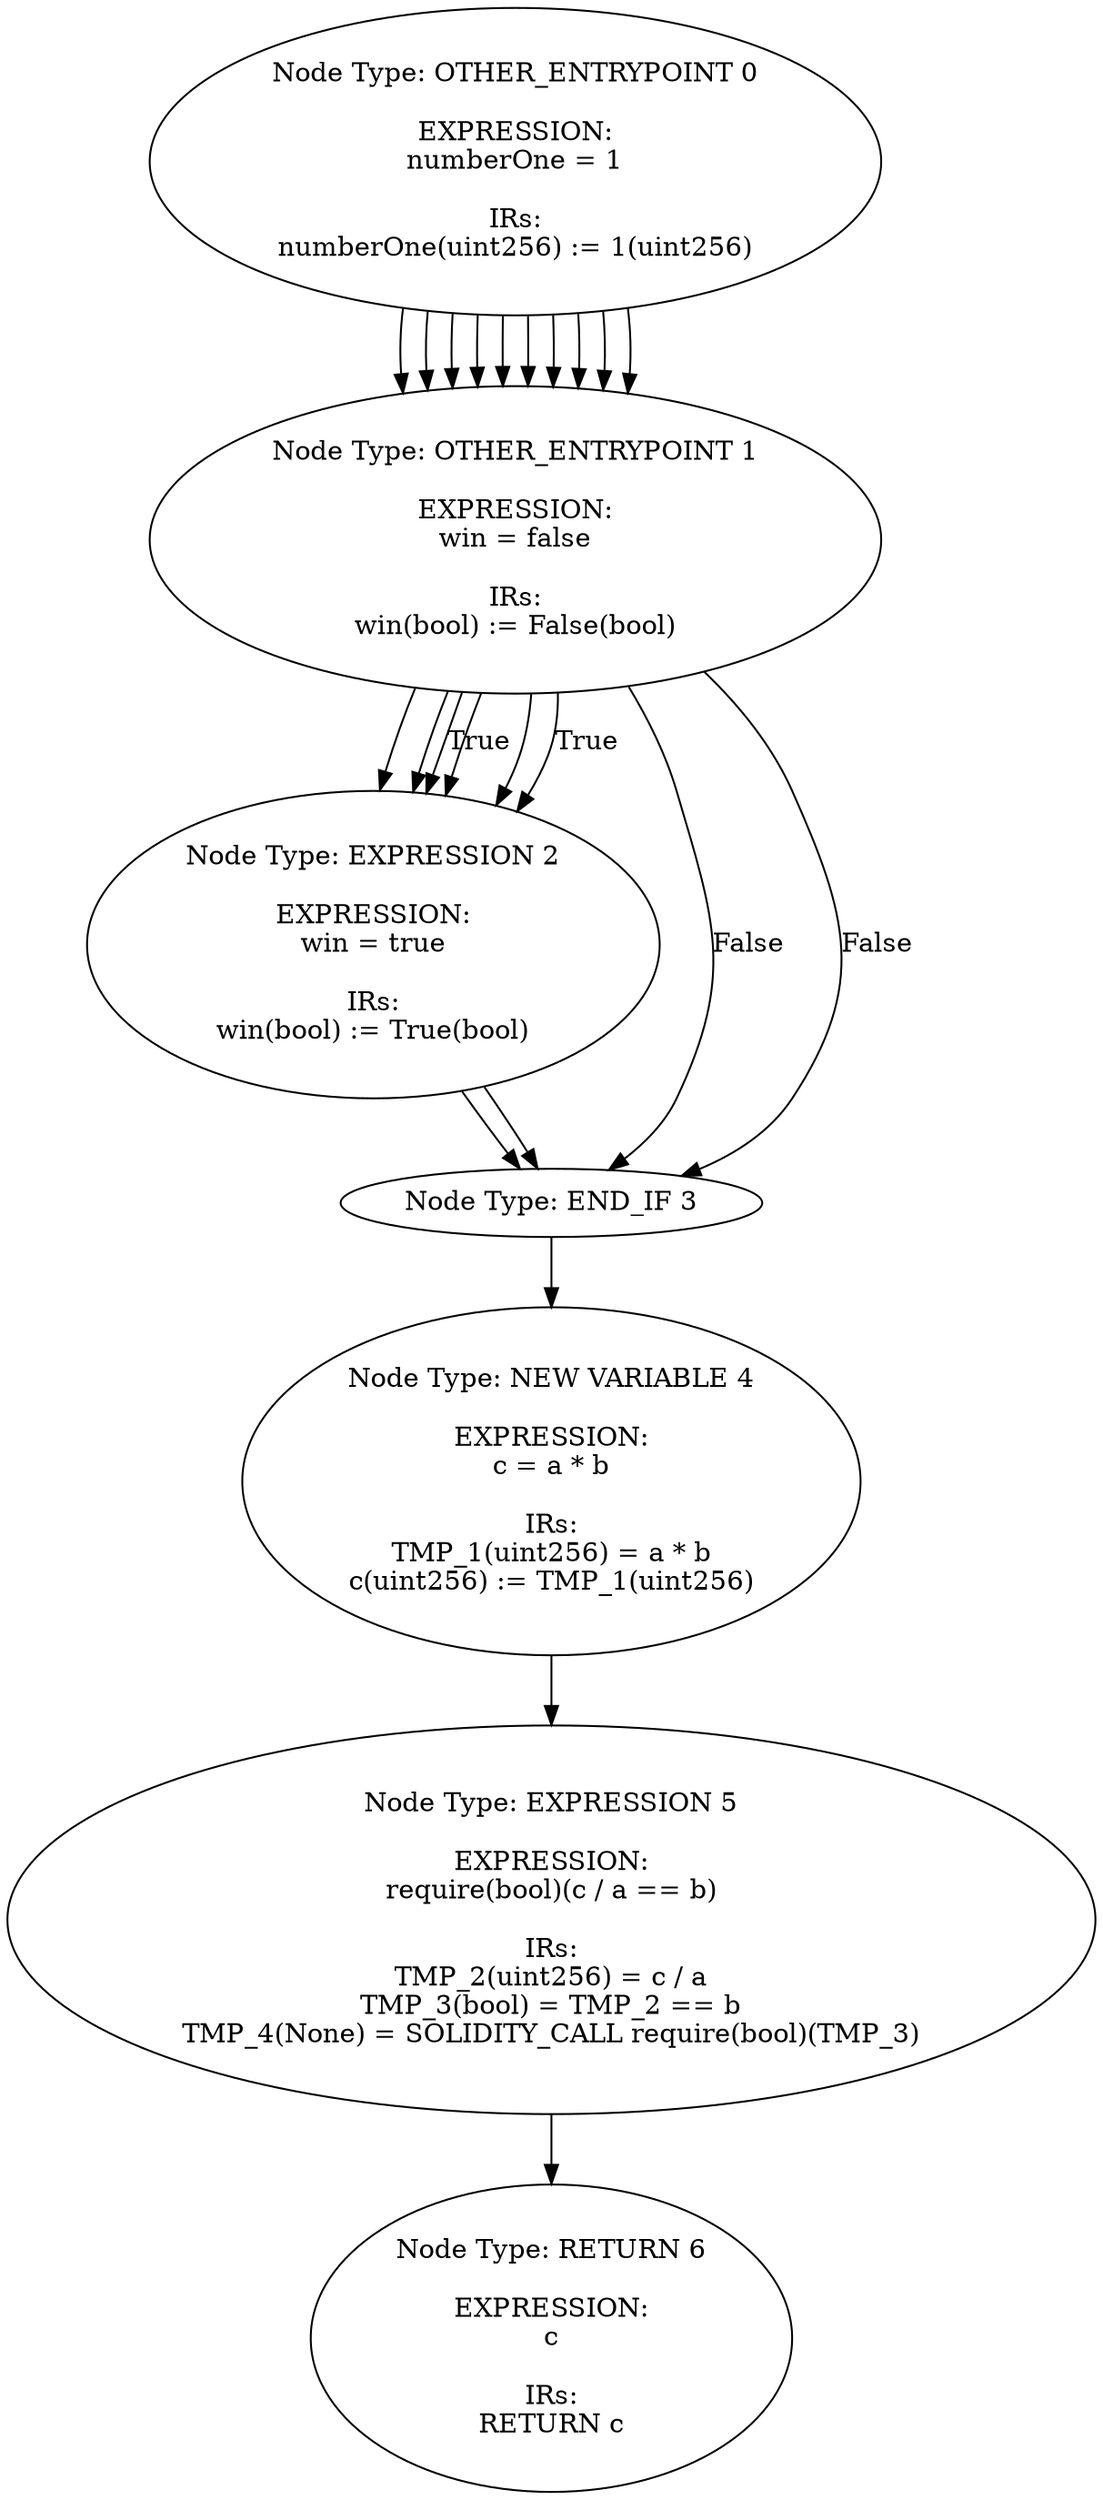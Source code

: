 digraph CFG {
0[label="Node Type: ENTRY_POINT 0
"];
0->1;
1[label="Node Type: NEW VARIABLE 1

EXPRESSION:
c = a + b

IRs:
TMP_11(uint256) = a + b
c(uint256) := TMP_11(uint256)"];
1->2;
2[label="Node Type: EXPRESSION 2

EXPRESSION:
require(bool)(c >= a)

IRs:
TMP_12(bool) = c >= a
TMP_13(None) = SOLIDITY_CALL require(bool)(TMP_12)"];
2->3;
3[label="Node Type: RETURN 3

EXPRESSION:
c

IRs:
RETURN c"];
0[label="Node Type: ENTRY_POINT 0
"];
0->1;
1[label="Node Type: EXPRESSION 1

EXPRESSION:
require(bool)(b > 0)

IRs:
TMP_5(bool) = b > 0
TMP_6(None) = SOLIDITY_CALL require(bool)(TMP_5)"];
1->2;
2[label="Node Type: RETURN 2

EXPRESSION:
a / b

IRs:
TMP_7(uint256) = a / b
RETURN TMP_7"];
0[label="Node Type: ENTRY_POINT 0
"];
0->1;
1[label="Node Type: EXPRESSION 1

EXPRESSION:
require(bool)(b != 0)

IRs:
TMP_14(bool) = b != 0
TMP_15(None) = SOLIDITY_CALL require(bool)(TMP_14)"];
1->2;
2[label="Node Type: RETURN 2

EXPRESSION:
a % b

IRs:
TMP_16(uint256) = a % b
RETURN TMP_16"];
0[label="Node Type: ENTRY_POINT 0
"];
0->1;
1[label="Node Type: IF 1

EXPRESSION:
a == 0

IRs:
TMP_0(bool) = a == 0
CONDITION TMP_0"];
1->2[label="True"];
1->3[label="False"];
2[label="Node Type: RETURN 2

EXPRESSION:
0

IRs:
RETURN 0"];
3[label="Node Type: END_IF 3
"];
3->4;
4[label="Node Type: NEW VARIABLE 4

EXPRESSION:
c = a * b

IRs:
TMP_1(uint256) = a * b
c(uint256) := TMP_1(uint256)"];
4->5;
5[label="Node Type: EXPRESSION 5

EXPRESSION:
require(bool)(c / a == b)

IRs:
TMP_2(uint256) = c / a
TMP_3(bool) = TMP_2 == b
TMP_4(None) = SOLIDITY_CALL require(bool)(TMP_3)"];
5->6;
6[label="Node Type: RETURN 6

EXPRESSION:
c

IRs:
RETURN c"];
0[label="Node Type: ENTRY_POINT 0
"];
0->1;
1[label="Node Type: EXPRESSION 1

EXPRESSION:
require(bool)(b <= a)

IRs:
TMP_8(bool) = b <= a
TMP_9(None) = SOLIDITY_CALL require(bool)(TMP_8)"];
1->2;
2[label="Node Type: RETURN 2

EXPRESSION:
a - b

IRs:
TMP_10(uint256) = a - b
RETURN TMP_10"];
0[label="Node Type: ENTRY_POINT 0
"];
0->1;
1[label="Node Type: EXPRESSION 1

EXPRESSION:
numberOne += 1

IRs:
numberOne(uint256) = numberOne + 1"];
0[label="Node Type: ENTRY_POINT 0
"];
0->1;
1[label="Node Type: EXPRESSION 1

EXPRESSION:
numberOne += 1

IRs:
numberOne(uint256) = numberOne + 1"];
0[label="Node Type: ENTRY_POINT 0
"];
0->1;
1[label="Node Type: EXPRESSION 1

EXPRESSION:
numberOne = numberOne.add(1)

IRs:
TMP_17(uint256) = LIBRARY_CALL, dest:SafeMath, function:SafeMath.add(uint256,uint256), arguments:['numberOne', '1'] 
numberOne(uint256) := TMP_17(uint256)"];
0[label="Node Type: ENTRY_POINT 0
"];
0->1;
1[label="Node Type: IF 1

EXPRESSION:
! win && numberOne > 3

IRs:
TMP_18 = UnaryType.BANG win 
TMP_19(bool) = numberOne > 3
TMP_20(bool) = TMP_18 && TMP_19
CONDITION TMP_20"];
1->2[label="True"];
1->3[label="False"];
2[label="Node Type: EXPRESSION 2

EXPRESSION:
win = true

IRs:
win(bool) := True(bool)"];
2->3;
3[label="Node Type: END_IF 3
"];
0[label="Node Type: OTHER_ENTRYPOINT 0

EXPRESSION:
numberOne = 1

IRs:
numberOne(uint256) := 1(uint256)"];
0->1;
1[label="Node Type: OTHER_ENTRYPOINT 1

EXPRESSION:
win = false

IRs:
win(bool) := False(bool)"];
}
